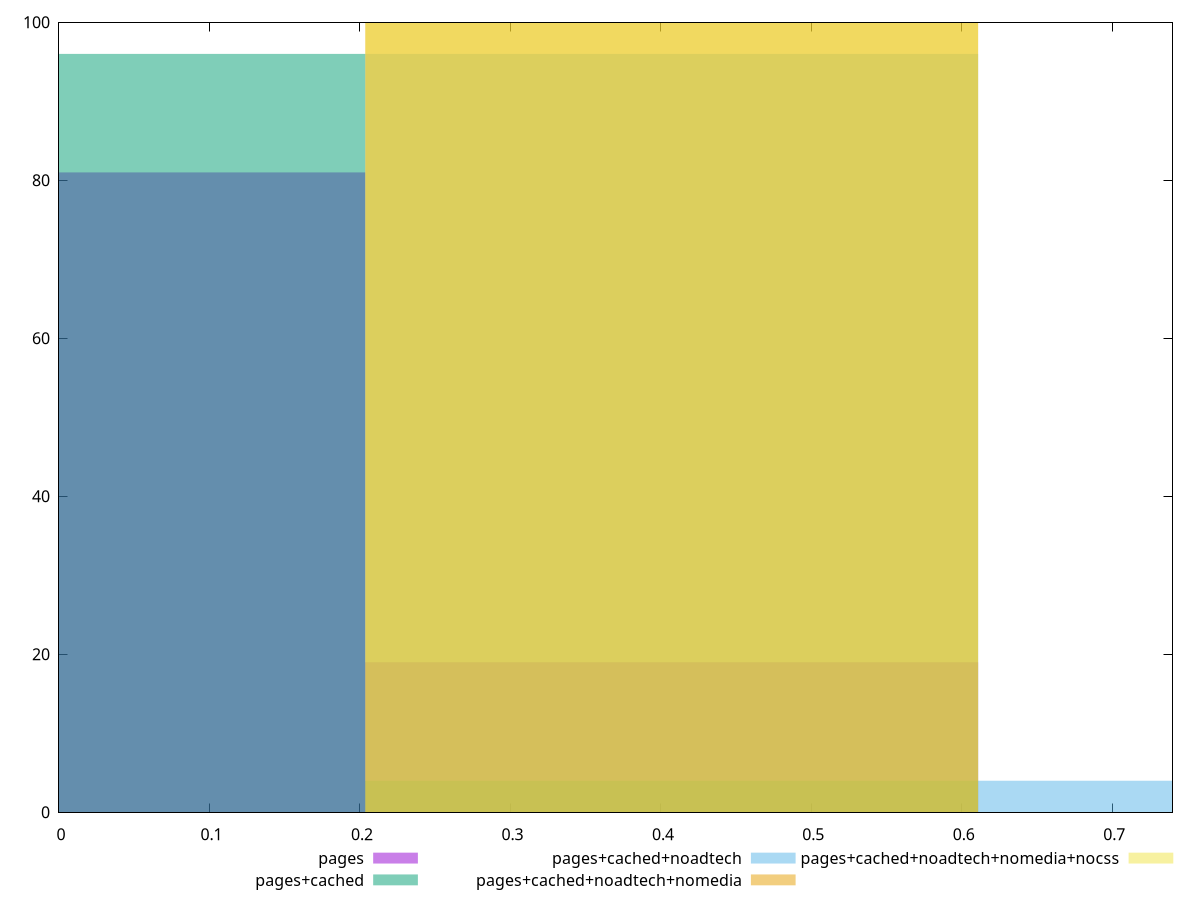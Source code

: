 reset

$pages <<EOF
0 81
0.40720382662034305 19
EOF

$pagesCached <<EOF
0 96
0.40720382662034305 4
EOF

$pagesCachedNoadtech <<EOF
0.40720382662034305 96
0.8144076532406861 4
EOF

$pagesCachedNoadtechNomedia <<EOF
0.40720382662034305 100
EOF

$pagesCachedNoadtechNomediaNocss <<EOF
0.40720382662034305 100
EOF

set key outside below
set boxwidth 0.40720382662034305
set xrange [0:0.74]
set yrange [0:100]
set trange [0:100]
set style fill transparent solid 0.5 noborder
set terminal svg size 640, 530 enhanced background rgb 'white'
set output "report_00015_2021-02-09T16-11-33.973Z/unused-javascript/comparison/histogram/all_score.svg"

plot $pages title "pages" with boxes, \
     $pagesCached title "pages+cached" with boxes, \
     $pagesCachedNoadtech title "pages+cached+noadtech" with boxes, \
     $pagesCachedNoadtechNomedia title "pages+cached+noadtech+nomedia" with boxes, \
     $pagesCachedNoadtechNomediaNocss title "pages+cached+noadtech+nomedia+nocss" with boxes

reset
